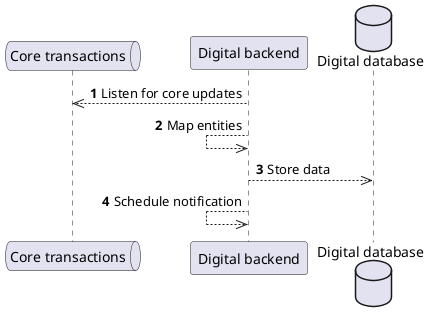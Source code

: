 @startuml authentication
'https://plantuml.com/sequence-diagram
autonumber
queue core as "Core transactions"
participant backend as "Digital backend"
database db as "Digital database"
core <<-- backend : Listen for core updates
backend <<-- backend : Map entities
backend -->> db : Store data
backend <<-- backend : Schedule notification
@enduml